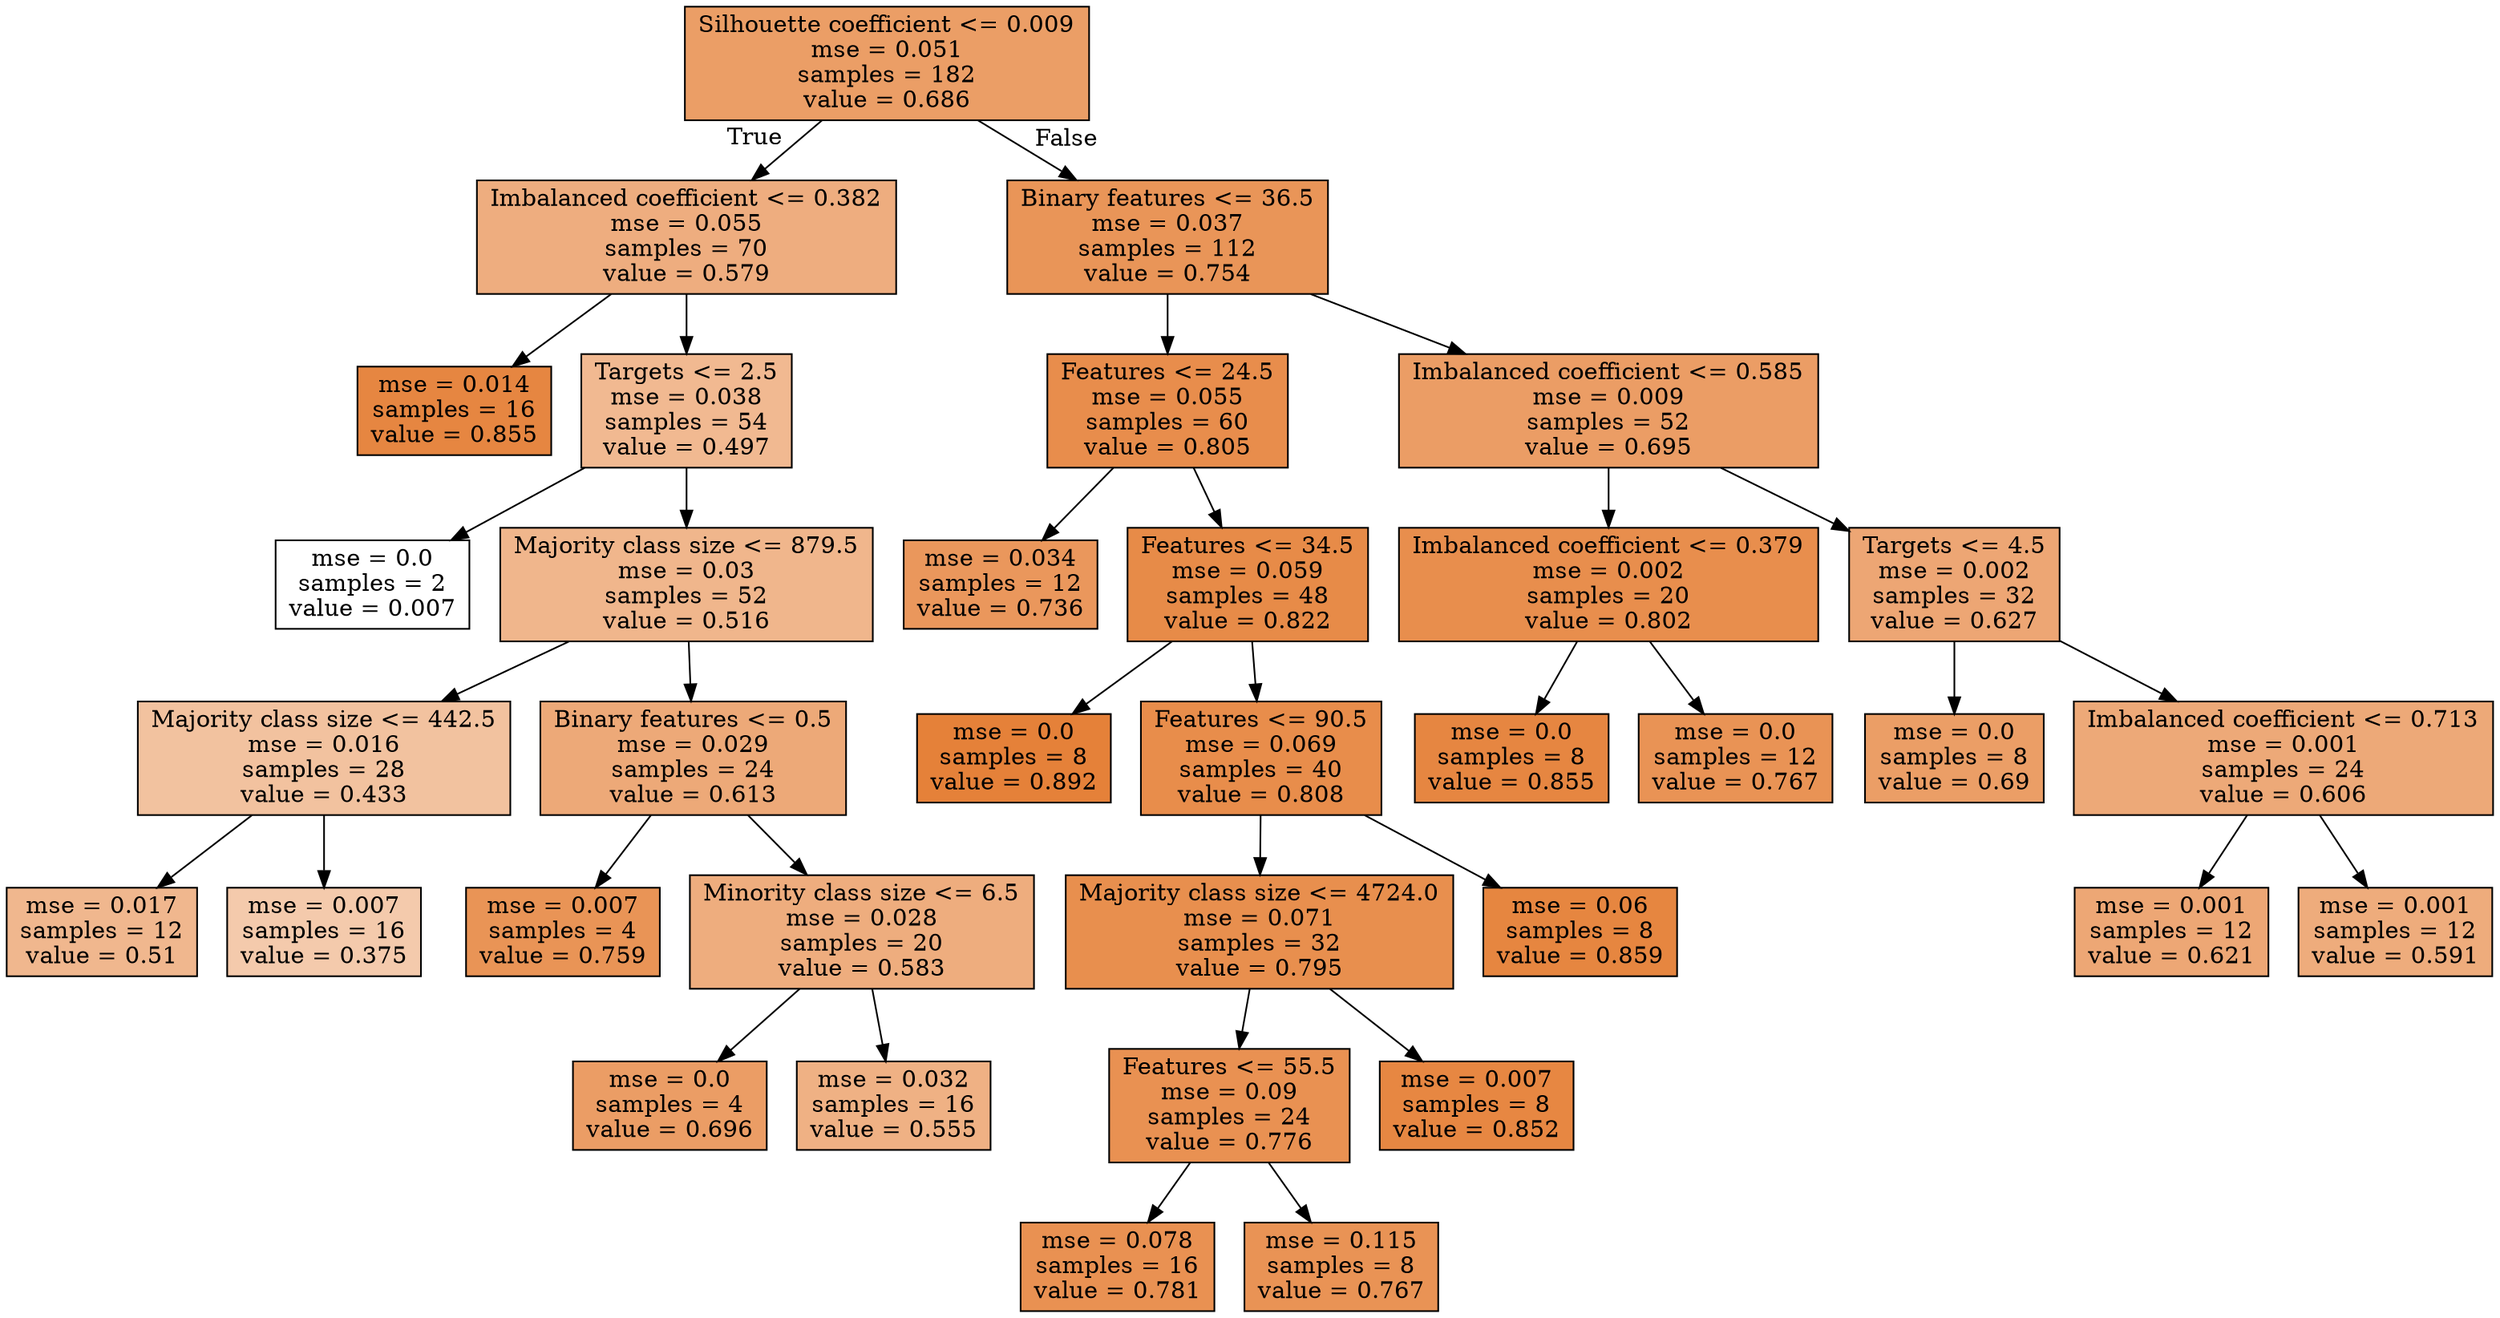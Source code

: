 digraph Tree {
node [shape=box, style="filled", color="black"] ;
0 [label="Silhouette coefficient <= 0.009\nmse = 0.051\nsamples = 182\nvalue = 0.686", fillcolor="#e58139c4"] ;
1 [label="Imbalanced coefficient <= 0.382\nmse = 0.055\nsamples = 70\nvalue = 0.579", fillcolor="#e58139a5"] ;
0 -> 1 [labeldistance=2.5, labelangle=45, headlabel="True"] ;
2 [label="mse = 0.014\nsamples = 16\nvalue = 0.855", fillcolor="#e58139f4"] ;
1 -> 2 ;
3 [label="Targets <= 2.5\nmse = 0.038\nsamples = 54\nvalue = 0.497", fillcolor="#e581398d"] ;
1 -> 3 ;
4 [label="mse = 0.0\nsamples = 2\nvalue = 0.007", fillcolor="#e5813900"] ;
3 -> 4 ;
5 [label="Majority class size <= 879.5\nmse = 0.03\nsamples = 52\nvalue = 0.516", fillcolor="#e5813993"] ;
3 -> 5 ;
6 [label="Majority class size <= 442.5\nmse = 0.016\nsamples = 28\nvalue = 0.433", fillcolor="#e581397b"] ;
5 -> 6 ;
7 [label="mse = 0.017\nsamples = 12\nvalue = 0.51", fillcolor="#e5813991"] ;
6 -> 7 ;
8 [label="mse = 0.007\nsamples = 16\nvalue = 0.375", fillcolor="#e581396a"] ;
6 -> 8 ;
9 [label="Binary features <= 0.5\nmse = 0.029\nsamples = 24\nvalue = 0.613", fillcolor="#e58139ae"] ;
5 -> 9 ;
10 [label="mse = 0.007\nsamples = 4\nvalue = 0.759", fillcolor="#e58139d9"] ;
9 -> 10 ;
11 [label="Minority class size <= 6.5\nmse = 0.028\nsamples = 20\nvalue = 0.583", fillcolor="#e58139a6"] ;
9 -> 11 ;
12 [label="mse = 0.0\nsamples = 4\nvalue = 0.696", fillcolor="#e58139c6"] ;
11 -> 12 ;
13 [label="mse = 0.032\nsamples = 16\nvalue = 0.555", fillcolor="#e581399e"] ;
11 -> 13 ;
14 [label="Binary features <= 36.5\nmse = 0.037\nsamples = 112\nvalue = 0.754", fillcolor="#e58139d7"] ;
0 -> 14 [labeldistance=2.5, labelangle=-45, headlabel="False"] ;
15 [label="Features <= 24.5\nmse = 0.055\nsamples = 60\nvalue = 0.805", fillcolor="#e58139e6"] ;
14 -> 15 ;
16 [label="mse = 0.034\nsamples = 12\nvalue = 0.736", fillcolor="#e58139d2"] ;
15 -> 16 ;
17 [label="Features <= 34.5\nmse = 0.059\nsamples = 48\nvalue = 0.822", fillcolor="#e58139eb"] ;
15 -> 17 ;
18 [label="mse = 0.0\nsamples = 8\nvalue = 0.892", fillcolor="#e58139ff"] ;
17 -> 18 ;
19 [label="Features <= 90.5\nmse = 0.069\nsamples = 40\nvalue = 0.808", fillcolor="#e58139e7"] ;
17 -> 19 ;
20 [label="Majority class size <= 4724.0\nmse = 0.071\nsamples = 32\nvalue = 0.795", fillcolor="#e58139e3"] ;
19 -> 20 ;
21 [label="Features <= 55.5\nmse = 0.09\nsamples = 24\nvalue = 0.776", fillcolor="#e58139de"] ;
20 -> 21 ;
22 [label="mse = 0.078\nsamples = 16\nvalue = 0.781", fillcolor="#e58139df"] ;
21 -> 22 ;
23 [label="mse = 0.115\nsamples = 8\nvalue = 0.767", fillcolor="#e58139db"] ;
21 -> 23 ;
24 [label="mse = 0.007\nsamples = 8\nvalue = 0.852", fillcolor="#e58139f3"] ;
20 -> 24 ;
25 [label="mse = 0.06\nsamples = 8\nvalue = 0.859", fillcolor="#e58139f5"] ;
19 -> 25 ;
26 [label="Imbalanced coefficient <= 0.585\nmse = 0.009\nsamples = 52\nvalue = 0.695", fillcolor="#e58139c6"] ;
14 -> 26 ;
27 [label="Imbalanced coefficient <= 0.379\nmse = 0.002\nsamples = 20\nvalue = 0.802", fillcolor="#e58139e5"] ;
26 -> 27 ;
28 [label="mse = 0.0\nsamples = 8\nvalue = 0.855", fillcolor="#e58139f4"] ;
27 -> 28 ;
29 [label="mse = 0.0\nsamples = 12\nvalue = 0.767", fillcolor="#e58139db"] ;
27 -> 29 ;
30 [label="Targets <= 4.5\nmse = 0.002\nsamples = 32\nvalue = 0.627", fillcolor="#e58139b3"] ;
26 -> 30 ;
31 [label="mse = 0.0\nsamples = 8\nvalue = 0.69", fillcolor="#e58139c5"] ;
30 -> 31 ;
32 [label="Imbalanced coefficient <= 0.713\nmse = 0.001\nsamples = 24\nvalue = 0.606", fillcolor="#e58139ad"] ;
30 -> 32 ;
33 [label="mse = 0.001\nsamples = 12\nvalue = 0.621", fillcolor="#e58139b1"] ;
32 -> 33 ;
34 [label="mse = 0.001\nsamples = 12\nvalue = 0.591", fillcolor="#e58139a8"] ;
32 -> 34 ;
}